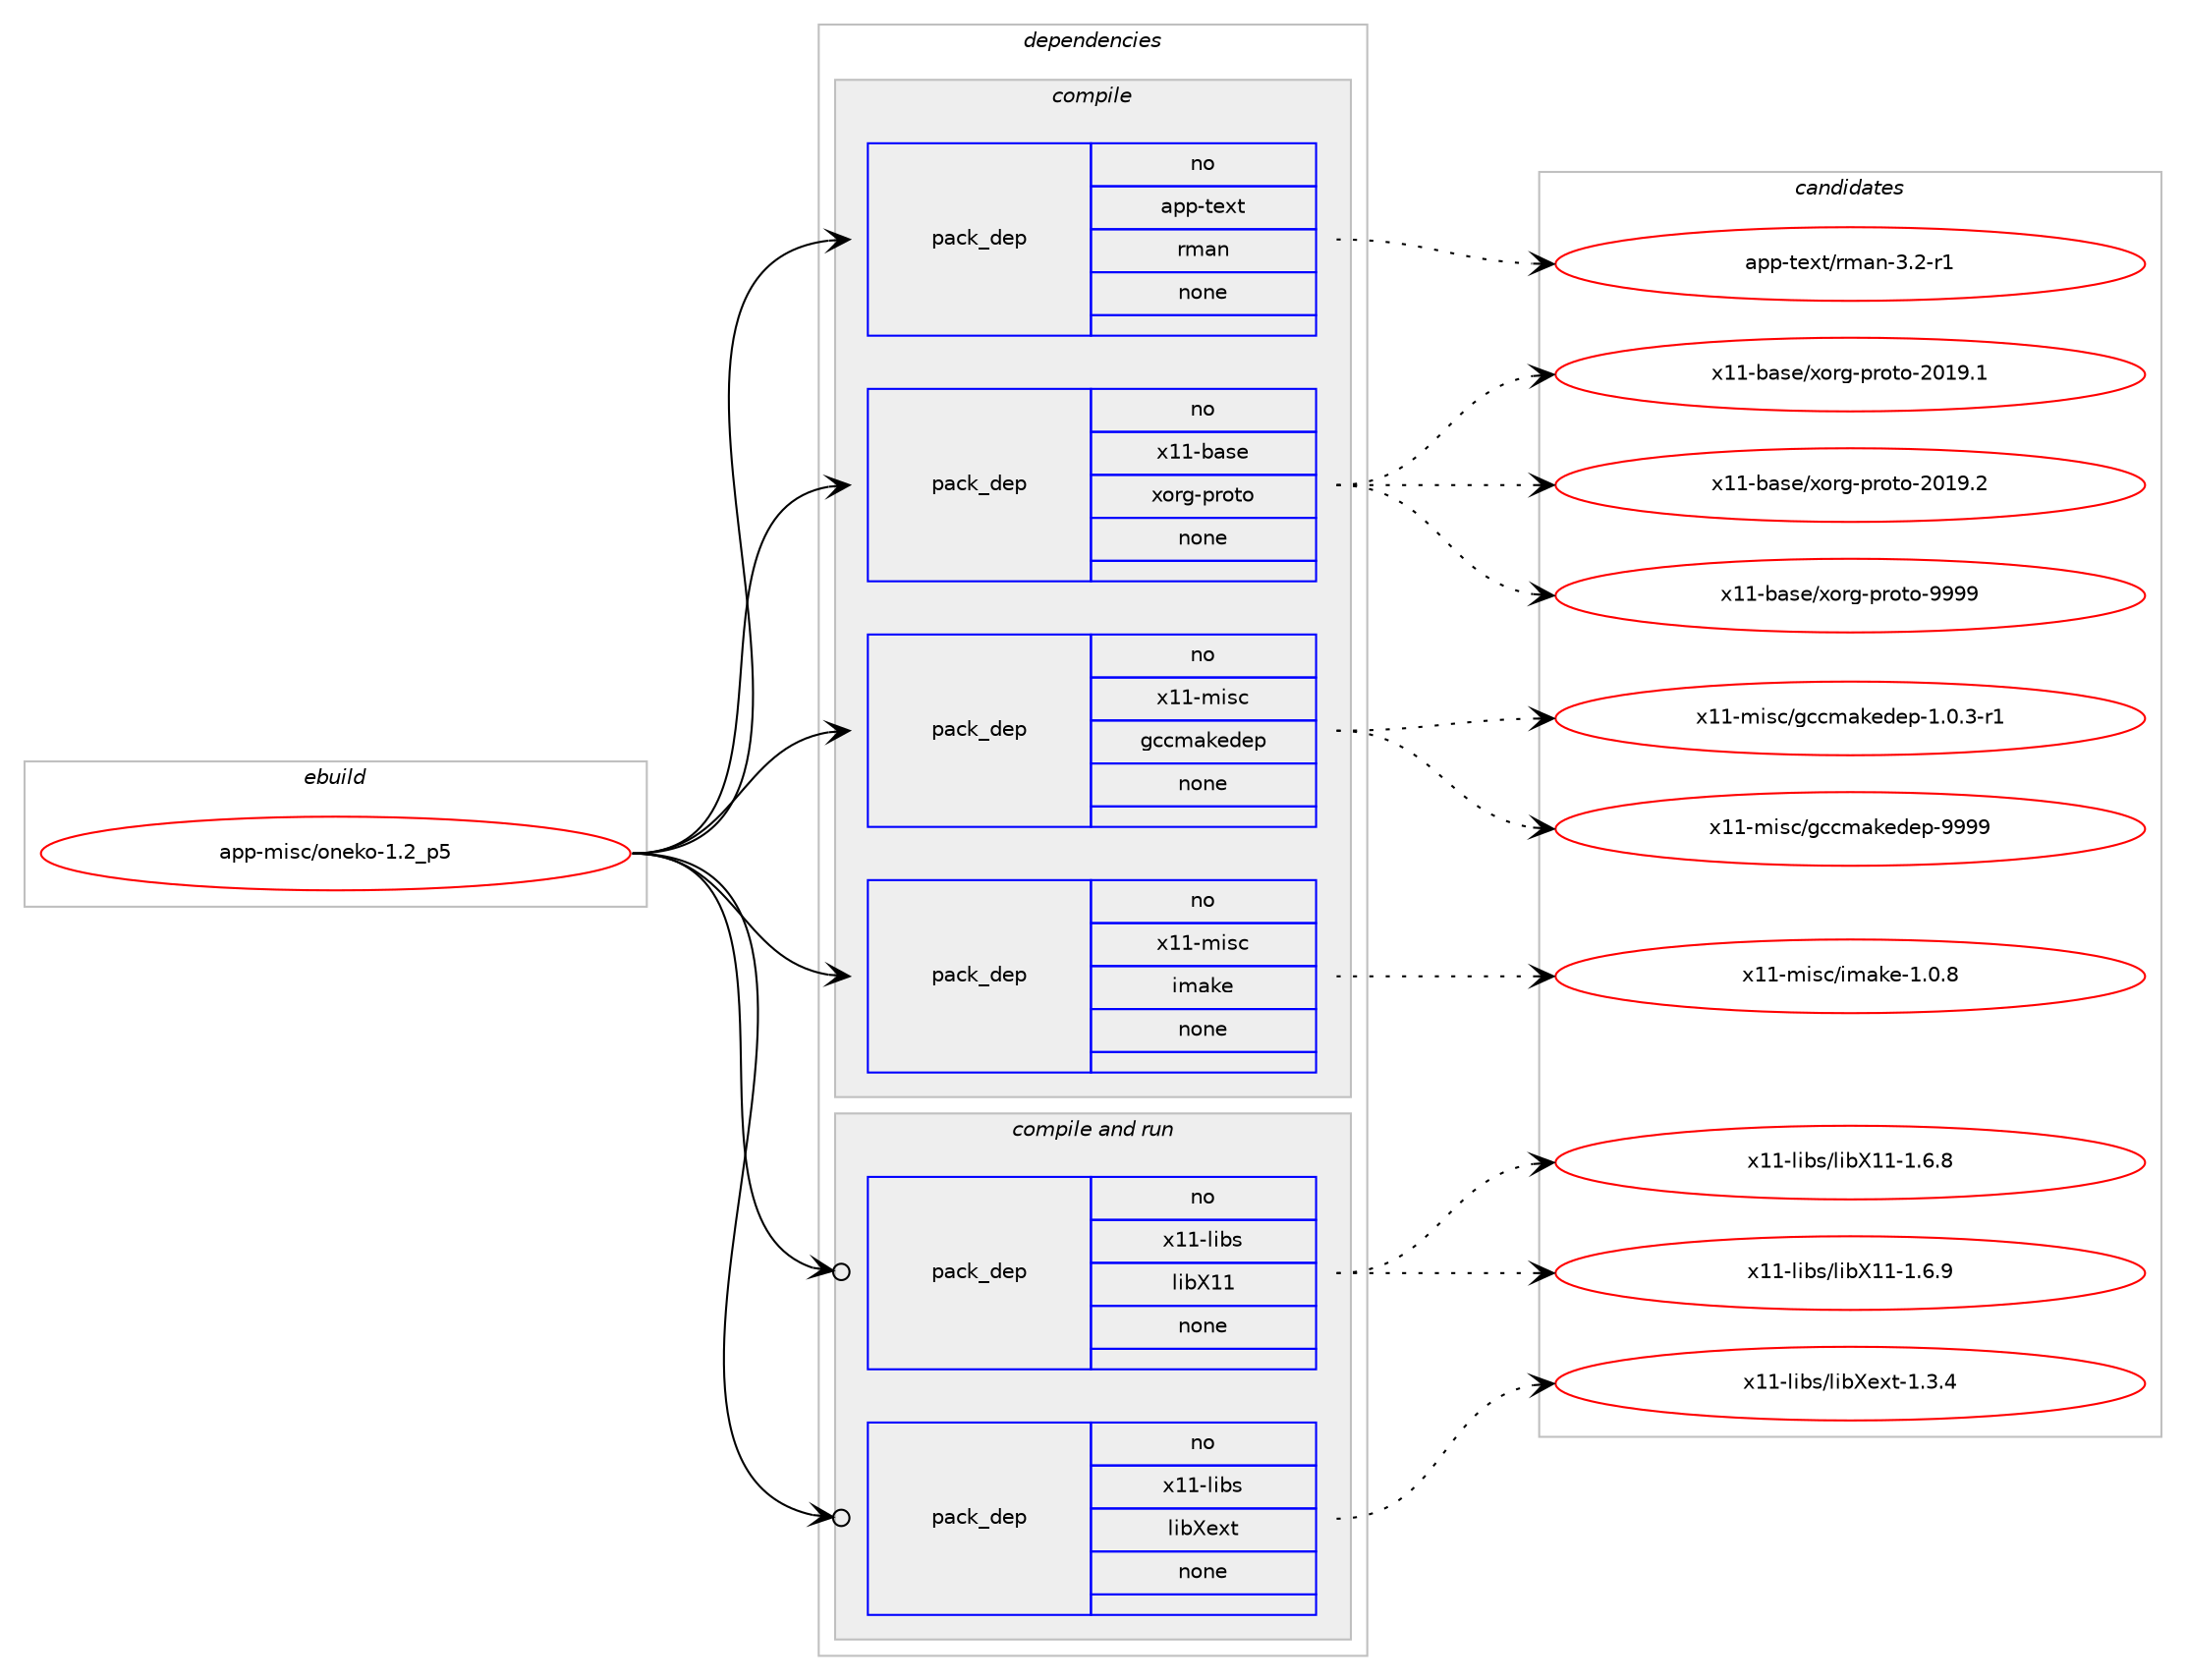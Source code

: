 digraph prolog {

# *************
# Graph options
# *************

newrank=true;
concentrate=true;
compound=true;
graph [rankdir=LR,fontname=Helvetica,fontsize=10,ranksep=1.5];#, ranksep=2.5, nodesep=0.2];
edge  [arrowhead=vee];
node  [fontname=Helvetica,fontsize=10];

# **********
# The ebuild
# **********

subgraph cluster_leftcol {
color=gray;
rank=same;
label=<<i>ebuild</i>>;
id [label="app-misc/oneko-1.2_p5", color=red, width=4, href="../app-misc/oneko-1.2_p5.svg"];
}

# ****************
# The dependencies
# ****************

subgraph cluster_midcol {
color=gray;
label=<<i>dependencies</i>>;
subgraph cluster_compile {
fillcolor="#eeeeee";
style=filled;
label=<<i>compile</i>>;
subgraph pack371351 {
dependency499724 [label=<<TABLE BORDER="0" CELLBORDER="1" CELLSPACING="0" CELLPADDING="4" WIDTH="220"><TR><TD ROWSPAN="6" CELLPADDING="30">pack_dep</TD></TR><TR><TD WIDTH="110">no</TD></TR><TR><TD>app-text</TD></TR><TR><TD>rman</TD></TR><TR><TD>none</TD></TR><TR><TD></TD></TR></TABLE>>, shape=none, color=blue];
}
id:e -> dependency499724:w [weight=20,style="solid",arrowhead="vee"];
subgraph pack371352 {
dependency499725 [label=<<TABLE BORDER="0" CELLBORDER="1" CELLSPACING="0" CELLPADDING="4" WIDTH="220"><TR><TD ROWSPAN="6" CELLPADDING="30">pack_dep</TD></TR><TR><TD WIDTH="110">no</TD></TR><TR><TD>x11-base</TD></TR><TR><TD>xorg-proto</TD></TR><TR><TD>none</TD></TR><TR><TD></TD></TR></TABLE>>, shape=none, color=blue];
}
id:e -> dependency499725:w [weight=20,style="solid",arrowhead="vee"];
subgraph pack371353 {
dependency499726 [label=<<TABLE BORDER="0" CELLBORDER="1" CELLSPACING="0" CELLPADDING="4" WIDTH="220"><TR><TD ROWSPAN="6" CELLPADDING="30">pack_dep</TD></TR><TR><TD WIDTH="110">no</TD></TR><TR><TD>x11-misc</TD></TR><TR><TD>gccmakedep</TD></TR><TR><TD>none</TD></TR><TR><TD></TD></TR></TABLE>>, shape=none, color=blue];
}
id:e -> dependency499726:w [weight=20,style="solid",arrowhead="vee"];
subgraph pack371354 {
dependency499727 [label=<<TABLE BORDER="0" CELLBORDER="1" CELLSPACING="0" CELLPADDING="4" WIDTH="220"><TR><TD ROWSPAN="6" CELLPADDING="30">pack_dep</TD></TR><TR><TD WIDTH="110">no</TD></TR><TR><TD>x11-misc</TD></TR><TR><TD>imake</TD></TR><TR><TD>none</TD></TR><TR><TD></TD></TR></TABLE>>, shape=none, color=blue];
}
id:e -> dependency499727:w [weight=20,style="solid",arrowhead="vee"];
}
subgraph cluster_compileandrun {
fillcolor="#eeeeee";
style=filled;
label=<<i>compile and run</i>>;
subgraph pack371355 {
dependency499728 [label=<<TABLE BORDER="0" CELLBORDER="1" CELLSPACING="0" CELLPADDING="4" WIDTH="220"><TR><TD ROWSPAN="6" CELLPADDING="30">pack_dep</TD></TR><TR><TD WIDTH="110">no</TD></TR><TR><TD>x11-libs</TD></TR><TR><TD>libX11</TD></TR><TR><TD>none</TD></TR><TR><TD></TD></TR></TABLE>>, shape=none, color=blue];
}
id:e -> dependency499728:w [weight=20,style="solid",arrowhead="odotvee"];
subgraph pack371356 {
dependency499729 [label=<<TABLE BORDER="0" CELLBORDER="1" CELLSPACING="0" CELLPADDING="4" WIDTH="220"><TR><TD ROWSPAN="6" CELLPADDING="30">pack_dep</TD></TR><TR><TD WIDTH="110">no</TD></TR><TR><TD>x11-libs</TD></TR><TR><TD>libXext</TD></TR><TR><TD>none</TD></TR><TR><TD></TD></TR></TABLE>>, shape=none, color=blue];
}
id:e -> dependency499729:w [weight=20,style="solid",arrowhead="odotvee"];
}
subgraph cluster_run {
fillcolor="#eeeeee";
style=filled;
label=<<i>run</i>>;
}
}

# **************
# The candidates
# **************

subgraph cluster_choices {
rank=same;
color=gray;
label=<<i>candidates</i>>;

subgraph choice371351 {
color=black;
nodesep=1;
choice97112112451161011201164711410997110455146504511449 [label="app-text/rman-3.2-r1", color=red, width=4,href="../app-text/rman-3.2-r1.svg"];
dependency499724:e -> choice97112112451161011201164711410997110455146504511449:w [style=dotted,weight="100"];
}
subgraph choice371352 {
color=black;
nodesep=1;
choice1204949459897115101471201111141034511211411111611145504849574649 [label="x11-base/xorg-proto-2019.1", color=red, width=4,href="../x11-base/xorg-proto-2019.1.svg"];
choice1204949459897115101471201111141034511211411111611145504849574650 [label="x11-base/xorg-proto-2019.2", color=red, width=4,href="../x11-base/xorg-proto-2019.2.svg"];
choice120494945989711510147120111114103451121141111161114557575757 [label="x11-base/xorg-proto-9999", color=red, width=4,href="../x11-base/xorg-proto-9999.svg"];
dependency499725:e -> choice1204949459897115101471201111141034511211411111611145504849574649:w [style=dotted,weight="100"];
dependency499725:e -> choice1204949459897115101471201111141034511211411111611145504849574650:w [style=dotted,weight="100"];
dependency499725:e -> choice120494945989711510147120111114103451121141111161114557575757:w [style=dotted,weight="100"];
}
subgraph choice371353 {
color=black;
nodesep=1;
choice12049494510910511599471039999109971071011001011124549464846514511449 [label="x11-misc/gccmakedep-1.0.3-r1", color=red, width=4,href="../x11-misc/gccmakedep-1.0.3-r1.svg"];
choice12049494510910511599471039999109971071011001011124557575757 [label="x11-misc/gccmakedep-9999", color=red, width=4,href="../x11-misc/gccmakedep-9999.svg"];
dependency499726:e -> choice12049494510910511599471039999109971071011001011124549464846514511449:w [style=dotted,weight="100"];
dependency499726:e -> choice12049494510910511599471039999109971071011001011124557575757:w [style=dotted,weight="100"];
}
subgraph choice371354 {
color=black;
nodesep=1;
choice120494945109105115994710510997107101454946484656 [label="x11-misc/imake-1.0.8", color=red, width=4,href="../x11-misc/imake-1.0.8.svg"];
dependency499727:e -> choice120494945109105115994710510997107101454946484656:w [style=dotted,weight="100"];
}
subgraph choice371355 {
color=black;
nodesep=1;
choice120494945108105981154710810598884949454946544656 [label="x11-libs/libX11-1.6.8", color=red, width=4,href="../x11-libs/libX11-1.6.8.svg"];
choice120494945108105981154710810598884949454946544657 [label="x11-libs/libX11-1.6.9", color=red, width=4,href="../x11-libs/libX11-1.6.9.svg"];
dependency499728:e -> choice120494945108105981154710810598884949454946544656:w [style=dotted,weight="100"];
dependency499728:e -> choice120494945108105981154710810598884949454946544657:w [style=dotted,weight="100"];
}
subgraph choice371356 {
color=black;
nodesep=1;
choice12049494510810598115471081059888101120116454946514652 [label="x11-libs/libXext-1.3.4", color=red, width=4,href="../x11-libs/libXext-1.3.4.svg"];
dependency499729:e -> choice12049494510810598115471081059888101120116454946514652:w [style=dotted,weight="100"];
}
}

}
